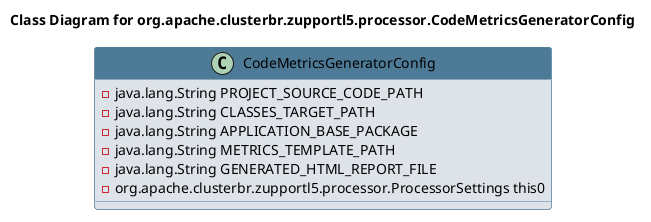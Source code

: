 @startuml 
skinparam class { 
 BackgroundColor #DEE3E9 
 ArrowColor #4D7A97 
 BorderColor #4D7A97 
}
left to right direction 
title Class Diagram for org.apache.clusterbr.zupportl5.processor.CodeMetricsGeneratorConfig
skinparam titleBackgroundColor White
skinparam classHeaderBackgroundColor #4D7A97 
skinparam stereotypeCBackgroundColor #F8981D 

class CodeMetricsGeneratorConfig {
 - java.lang.String PROJECT_SOURCE_CODE_PATH
 - java.lang.String CLASSES_TARGET_PATH
 - java.lang.String APPLICATION_BASE_PACKAGE
 - java.lang.String METRICS_TEMPLATE_PATH
 - java.lang.String GENERATED_HTML_REPORT_FILE
 - org.apache.clusterbr.zupportl5.processor.ProcessorSettings this0
}
@enduml